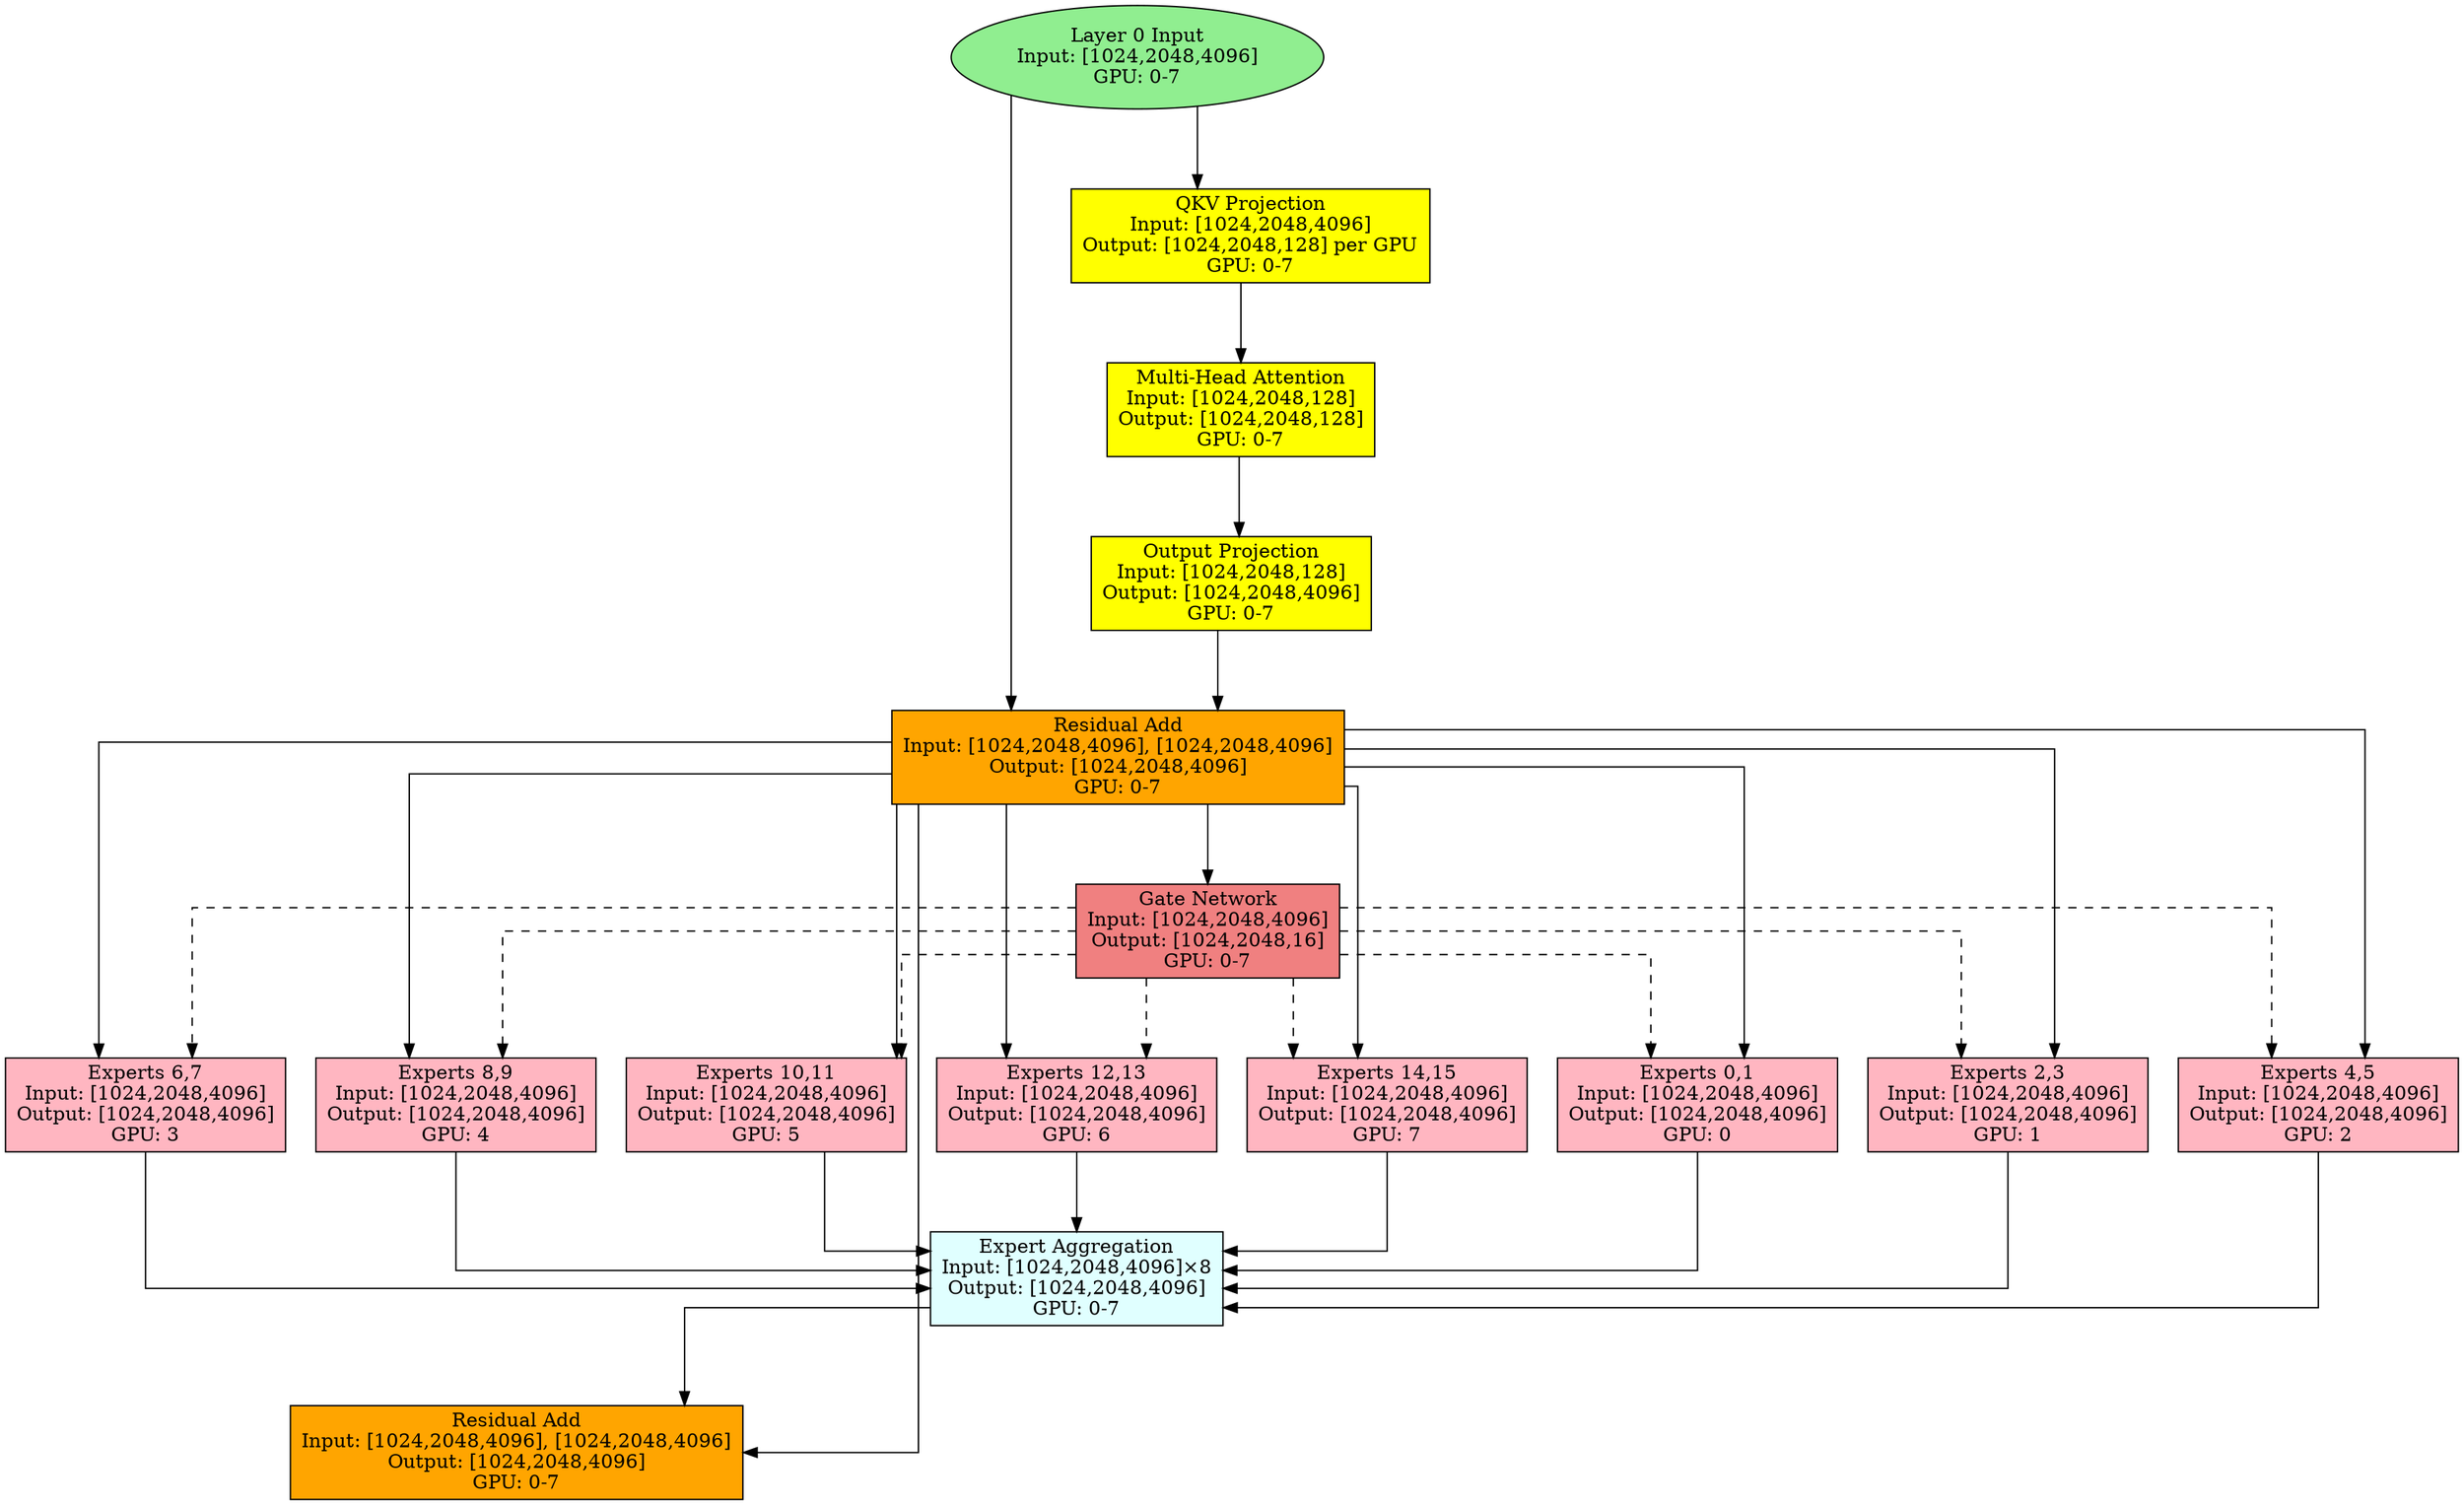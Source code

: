 digraph layer_0_baseline {
	graph [bb="0,0,1778,1083",
		nodesep=0.3,
		rankdir=TB,
		ranksep=0.8,
		splines=ortho
	];
	node [fillcolor=lightblue,
		label="\N",
		shape=rectangle,
		style=filled
	];
	layer0_input	[fillcolor=lightgreen,
		height=1.041,
		label="Layer 0 Input
Input: [1024,2048,4096]
GPU: 0-7",
		pos="820.5,1045.5",
		shape=ellipse,
		width=3.7516];
	l0_mha_qkv	[fillcolor=yellow,
		height=0.94444,
		label="QKV Projection
Input: [1024,2048,4096]
Output: [1024,2048,128] per GPU
GPU: 0-7",
		pos="902.5,916",
		width=3.6111];
	layer0_input -> l0_mha_qkv	[pos="e,864.03,950.27 864.03,1009.8 864.03,1009.8 864.03,960.27 864.03,960.27"];
	l0_mha_res	[fillcolor=orange,
		height=0.94444,
		label="Residual Add
Input: [1024,2048,4096], [1024,2048,4096]
Output: [1024,2048,4096]
GPU: 0-7",
		pos="806.5,538",
		width=4.5556];
	layer0_input -> l0_mha_res	[pos="e,728.97,572.18 728.97,1017.8 728.97,1017.8 728.97,582.18 728.97,582.18"];
	l0_mha_attn	[fillcolor=yellow,
		height=0.94444,
		label="Multi-Head Attention
Input: [1024,2048,128]
Output: [1024,2048,128]
GPU: 0-7",
		pos="895.5,790",
		width=2.6944];
	l0_mha_qkv -> l0_mha_attn	[pos="e,895.5,824.12 895.5,881.9 895.5,881.9 895.5,834.12 895.5,834.12"];
	l0_mha_out	[fillcolor=yellow,
		height=0.94444,
		label="Output Projection
Input: [1024,2048,128]
Output: [1024,2048,4096]
GPU: 0-7",
		pos="888.5,664",
		width=2.8194];
	l0_mha_attn -> l0_mha_out	[pos="e,894.25,698.12 894.25,755.9 894.25,755.9 894.25,708.12 894.25,708.12"];
	l0_mha_out -> l0_mha_res	[pos="e,878.75,572.12 878.75,629.9 878.75,629.9 878.75,582.12 878.75,582.12"];
	l0_moe_gate	[fillcolor=lightcoral,
		height=0.94444,
		label="Gate Network
Input: [1024,2048,4096]
Output: [1024,2048,16]
GPU: 0-7",
		pos="871.5,412",
		width=2.6528];
	l0_mha_res -> l0_moe_gate	[pos="e,871.5,446.12 871.5,503.9 871.5,503.9 871.5,456.12 871.5,456.12"];
	l0_exp0_gpu0	[fillcolor=lightpink,
		height=0.94444,
		label="Experts 0,1
Input: [1024,2048,4096]
Output: [1024,2048,4096]
GPU: 0",
		pos="1226.5,286",
		width=2.8194];
	l0_mha_res -> l0_exp0_gpu0	[pos="e,1260.3,320.07 970.67,531 1100.6,531 1260.3,531 1260.3,531 1260.3,531 1260.3,330.07 1260.3,330.07"];
	l0_exp2_gpu1	[fillcolor=lightpink,
		height=0.94444,
		label="Experts 2,3
Input: [1024,2048,4096]
Output: [1024,2048,4096]
GPU: 1",
		pos="1451.5,286",
		width=2.8194];
	l0_mha_res -> l0_exp2_gpu1	[pos="e,1485.3,320.26 970.83,544 1171.7,544 1485.3,544 1485.3,544 1485.3,544 1485.3,330.26 1485.3,330.26"];
	l0_exp4_gpu2	[fillcolor=lightpink,
		height=0.94444,
		label="Experts 4,5
Input: [1024,2048,4096]
Output: [1024,2048,4096]
GPU: 2",
		pos="1676.5,286",
		width=2.8194];
	l0_mha_res -> l0_exp4_gpu2	[pos="e,1710.3,320.17 970.7,558 1231.3,558 1710.3,558 1710.3,558 1710.3,558 1710.3,330.17 1710.3,330.17"];
	l0_exp6_gpu3	[fillcolor=lightpink,
		height=0.94444,
		label="Experts 6,7
Input: [1024,2048,4096]
Output: [1024,2048,4096]
GPU: 3",
		pos="101.5,286",
		width=2.8194];
	l0_mha_res -> l0_exp6_gpu3	[pos="e,67.667,320.11 642.07,549 424.36,549 67.667,549 67.667,549 67.667,549 67.667,330.11 67.667,330.11"];
	l0_exp8_gpu4	[fillcolor=lightpink,
		height=0.94444,
		label="Experts 8,9
Input: [1024,2048,4096]
Output: [1024,2048,4096]
GPU: 4",
		pos="326.5,286",
		width=2.8194];
	l0_mha_res -> l0_exp8_gpu4	[pos="e,292.67,320.13 642.15,526 491.82,526 292.67,526 292.67,526 292.67,526 292.67,330.13 292.67,330.13"];
	l0_exp10_gpu5	[fillcolor=lightpink,
		height=0.94444,
		label="Experts 10,11
Input: [1024,2048,4096]
Output: [1024,2048,4096]
GPU: 5",
		pos="551.5,286",
		width=2.8194];
	l0_mha_res -> l0_exp10_gpu5	[pos="e,646,320.17 646,503.75 646,503.75 646,330.17 646,330.17"];
	l0_exp12_gpu6	[fillcolor=lightpink,
		height=0.94444,
		label="Experts 12,13
Input: [1024,2048,4096]
Output: [1024,2048,4096]
GPU: 6",
		pos="776.5,286",
		width=2.8194];
	l0_mha_res -> l0_exp12_gpu6	[pos="e,725.5,320.17 725.5,503.75 725.5,503.75 725.5,330.17 725.5,330.17"];
	l0_exp14_gpu7	[fillcolor=lightpink,
		height=0.94444,
		label="Experts 14,15
Input: [1024,2048,4096]
Output: [1024,2048,4096]
GPU: 7",
		pos="1001.5,286",
		width=2.8194];
	l0_mha_res -> l0_exp14_gpu7	[pos="e,980.25,320.08 970.66,517 976.72,517 980.25,517 980.25,517 980.25,517 980.25,330.08 980.25,330.08"];
	l0_moe_res	[fillcolor=orange,
		height=0.94444,
		label="Residual Add
Input: [1024,2048,4096], [1024,2048,4096]
Output: [1024,2048,4096]
GPU: 0-7",
		pos="370.5,34",
		width=4.5556];
	l0_mha_res -> l0_moe_res	[pos="e,534.85,34 661.75,503.75 661.75,390.32 661.75,34 661.75,34 661.75,34 544.85,34 544.85,34"];
	l0_moe_gate -> l0_exp0_gpu0	[pos="e,1192.7,320.19 967.43,395 1062.1,395 1192.7,395 1192.7,395 1192.7,395 1192.7,330.19 1192.7,330.19",
		style=dashed];
	l0_moe_gate -> l0_exp2_gpu1	[pos="e,1417.7,320.1 967.26,412 1123.9,412 1417.7,412 1417.7,412 1417.7,412 1417.7,330.1 1417.7,330.1",
		style=dashed];
	l0_moe_gate -> l0_exp4_gpu2	[pos="e,1642.7,320.25 967.22,429 1173.7,429 1642.7,429 1642.7,429 1642.7,429 1642.7,330.25 1642.7,330.25",
		style=dashed];
	l0_moe_gate -> l0_exp6_gpu3	[pos="e,135.33,320.25 775.64,429 576.27,429 135.33,429 135.33,429 135.33,429 135.33,330.25 135.33,330.25",
		style=dashed];
	l0_moe_gate -> l0_exp8_gpu4	[pos="e,360.33,320.1 775.95,412 628,412 360.33,412 360.33,412 360.33,412 360.33,330.1 360.33,330.1",
		style=dashed];
	l0_moe_gate -> l0_exp10_gpu5	[pos="e,649.5,320.19 775.74,395 715.66,395 649.5,395 649.5,395 649.5,395 649.5,330.19 649.5,330.19",
		style=dashed];
	l0_moe_gate -> l0_exp12_gpu6	[pos="e,827,320.12 827,377.9 827,377.9 827,330.12 827,330.12",
		style=dashed];
	l0_moe_gate -> l0_exp14_gpu7	[pos="e,933.5,320.12 933.5,377.9 933.5,377.9 933.5,330.12 933.5,330.12",
		style=dashed];
	l0_moe_agg	[fillcolor=lightcyan,
		height=0.94444,
		label="Expert Aggregation
Input: [1024,2048,4096]×8
Output: [1024,2048,4096]
GPU: 0-7",
		pos="776.5,160",
		width=2.9444];
	l0_exp0_gpu0 -> l0_moe_agg	[pos="e,882.57,166 1226.5,251.93 1226.5,216.46 1226.5,166 1226.5,166 1226.5,166 892.57,166 892.57,166"];
	l0_exp2_gpu1 -> l0_moe_agg	[pos="e,882.71,153 1451.5,251.75 1451.5,212.34 1451.5,153 1451.5,153 1451.5,153 892.71,153 892.71,153"];
	l0_exp4_gpu2 -> l0_moe_agg	[pos="e,882.83,139 1676.5,251.91 1676.5,208.48 1676.5,139 1676.5,139 1676.5,139 892.83,139 892.83,139"];
	l0_exp6_gpu3 -> l0_moe_agg	[pos="e,670.29,153 101.5,251.75 101.5,212.34 101.5,153 101.5,153 101.5,153 660.29,153 660.29,153"];
	l0_exp8_gpu4 -> l0_moe_agg	[pos="e,670.43,166 326.5,251.93 326.5,216.46 326.5,166 326.5,166 326.5,166 660.43,166 660.43,166"];
	l0_exp10_gpu5 -> l0_moe_agg	[pos="e,670.46,180 593.75,251.88 593.75,220.89 593.75,180 593.75,180 593.75,180 660.46,180 660.46,180"];
	l0_exp12_gpu6 -> l0_moe_agg	[pos="e,776.5,194.12 776.5,251.9 776.5,251.9 776.5,204.12 776.5,204.12"];
	l0_exp14_gpu7 -> l0_moe_agg	[pos="e,882.74,180 1001.5,251.88 1001.5,220.89 1001.5,180 1001.5,180 1001.5,180 892.74,180 892.74,180"];
	l0_moe_agg -> l0_moe_res	[pos="e,492.25,68.09 670.25,139 589.51,139 492.25,139 492.25,139 492.25,139 492.25,78.09 492.25,78.09"];
}
